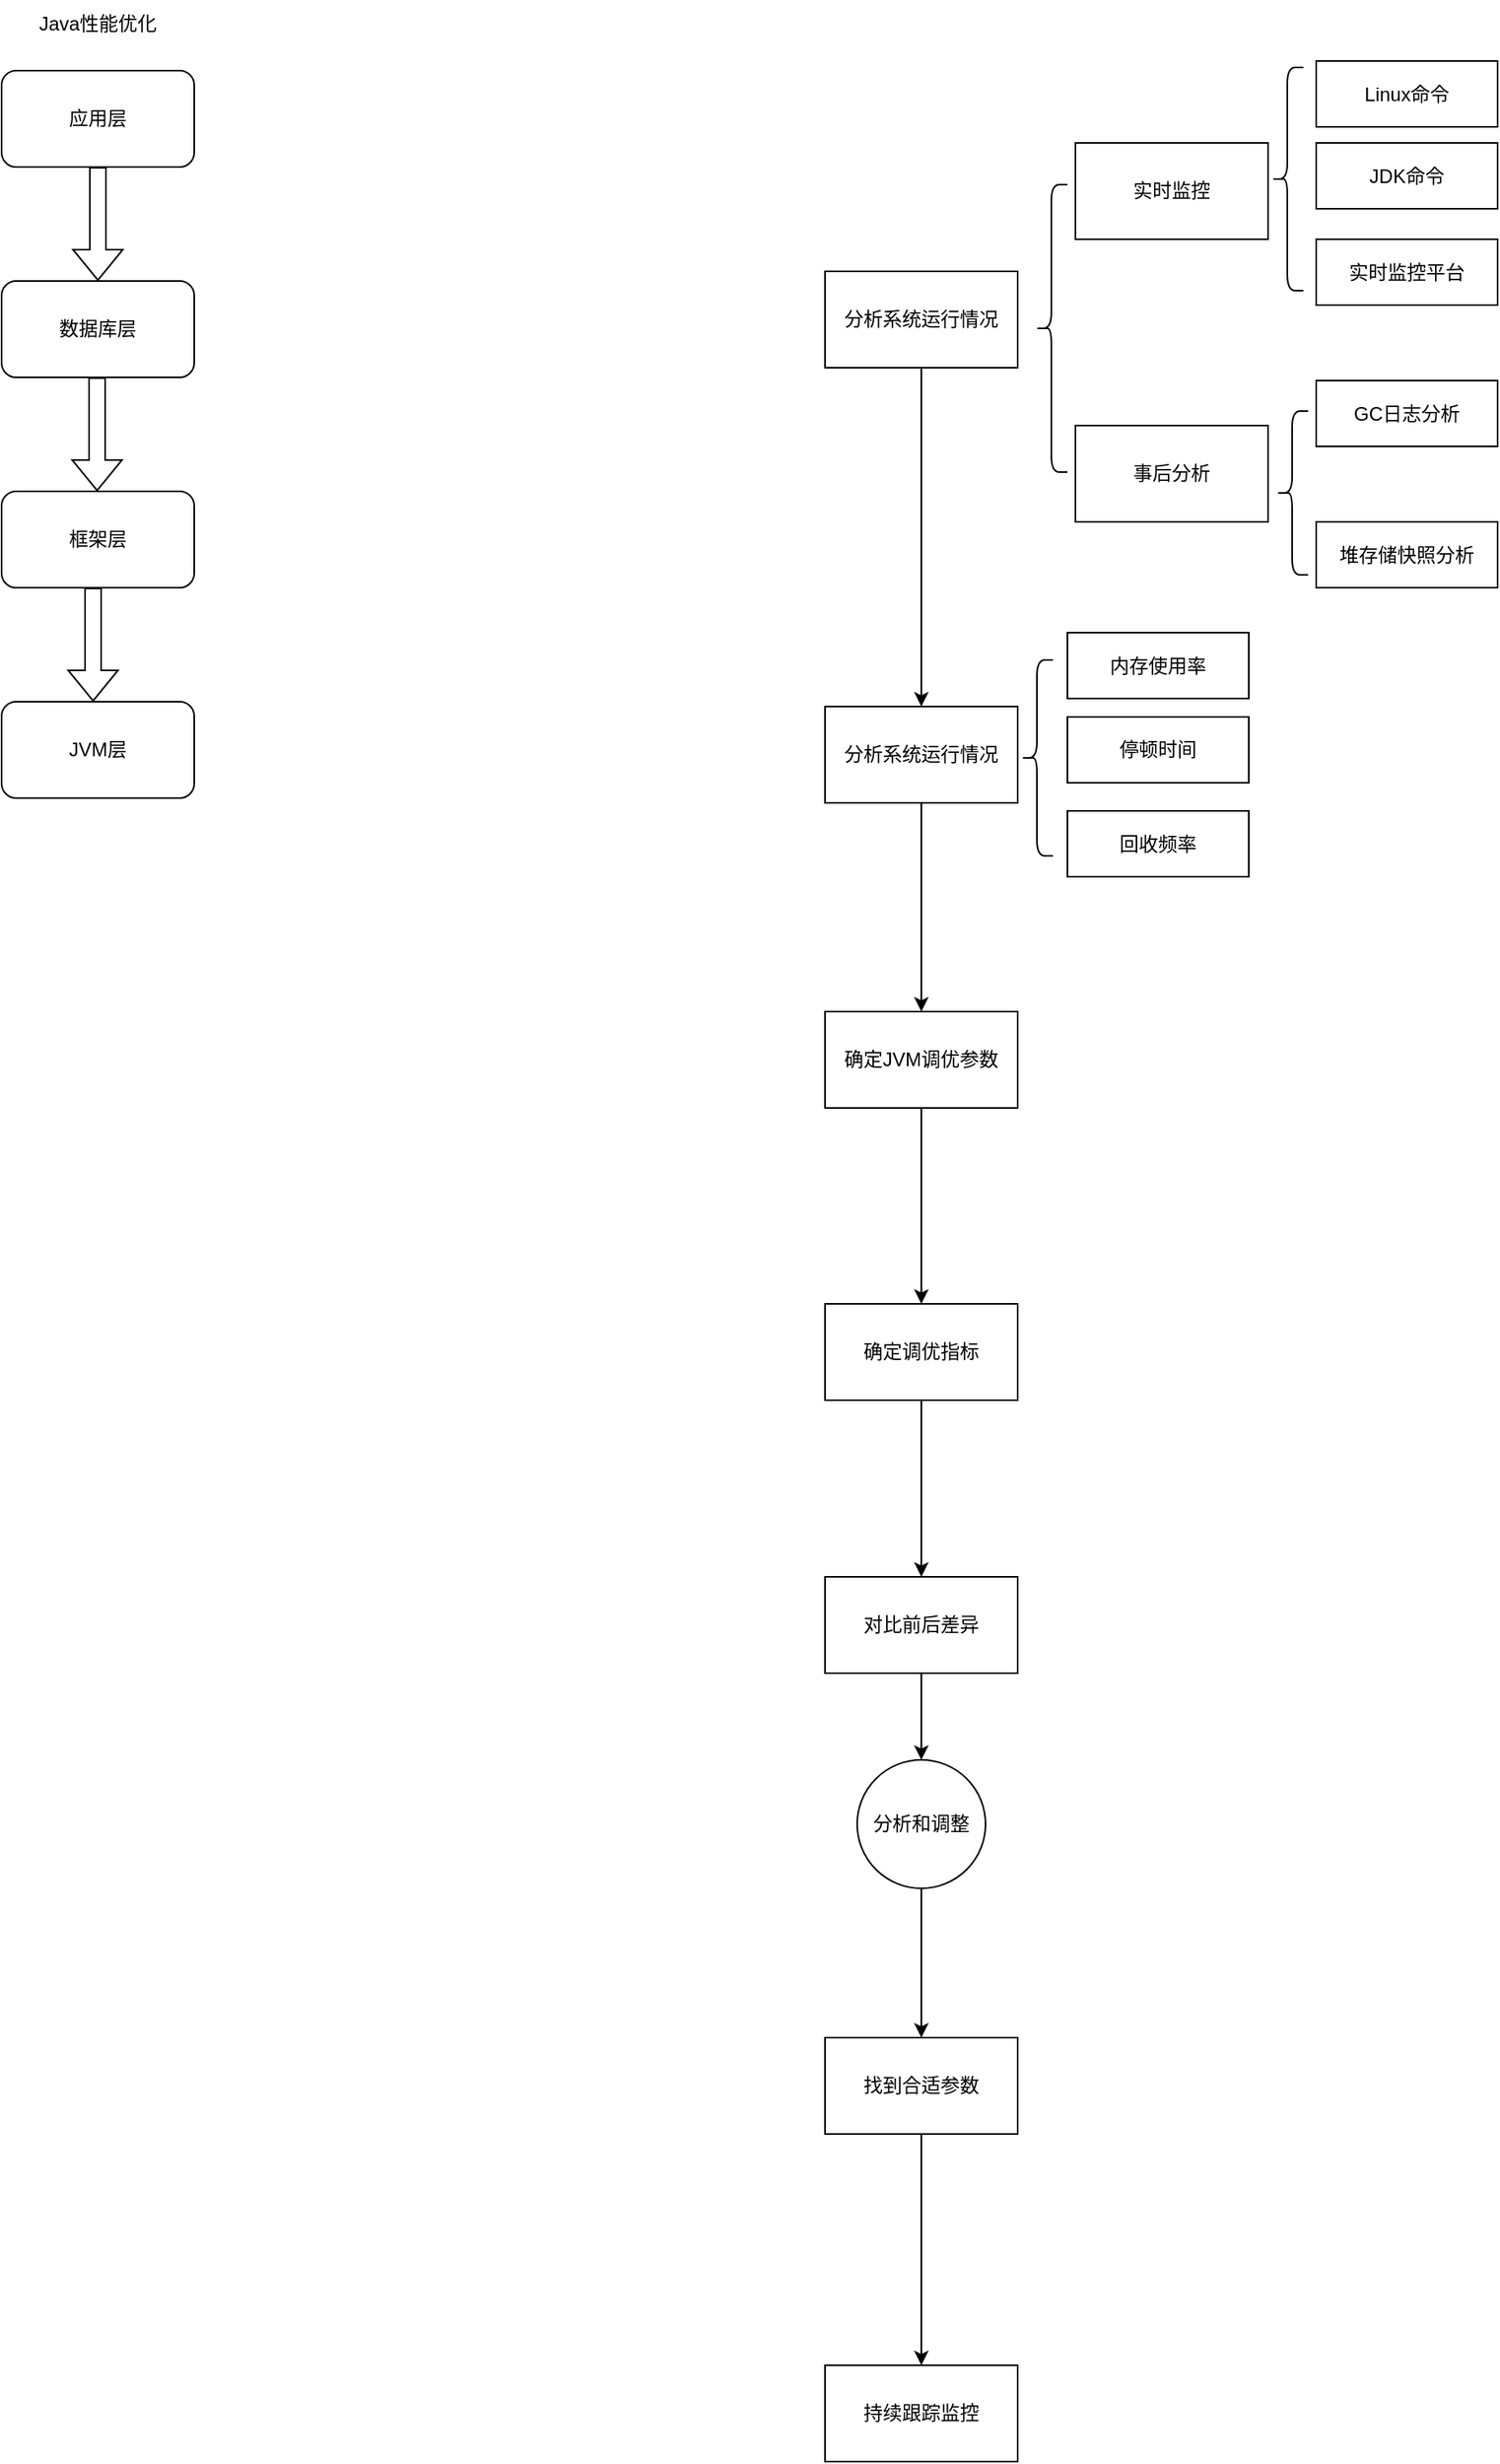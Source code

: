 <mxfile version="18.1.3" type="github">
  <diagram id="pBeodfwxheAi69SkBoUc" name="Page-1">
    <mxGraphModel dx="1221" dy="654" grid="0" gridSize="10" guides="1" tooltips="1" connect="1" arrows="1" fold="1" page="1" pageScale="1" pageWidth="1654" pageHeight="2336" math="0" shadow="0">
      <root>
        <mxCell id="0" />
        <mxCell id="1" parent="0" />
        <mxCell id="2X-Wz0oA8OI8aD3zsGNc-1" value="应用层" style="rounded=1;whiteSpace=wrap;html=1;" vertex="1" parent="1">
          <mxGeometry x="250" y="102" width="120" height="60" as="geometry" />
        </mxCell>
        <mxCell id="2X-Wz0oA8OI8aD3zsGNc-2" value="数据库层" style="rounded=1;whiteSpace=wrap;html=1;" vertex="1" parent="1">
          <mxGeometry x="250" y="233" width="120" height="60" as="geometry" />
        </mxCell>
        <mxCell id="2X-Wz0oA8OI8aD3zsGNc-3" value="框架层" style="rounded=1;whiteSpace=wrap;html=1;" vertex="1" parent="1">
          <mxGeometry x="250" y="364" width="120" height="60" as="geometry" />
        </mxCell>
        <mxCell id="2X-Wz0oA8OI8aD3zsGNc-4" value="JVM层" style="rounded=1;whiteSpace=wrap;html=1;" vertex="1" parent="1">
          <mxGeometry x="250" y="495" width="120" height="60" as="geometry" />
        </mxCell>
        <mxCell id="2X-Wz0oA8OI8aD3zsGNc-8" value="" style="shape=flexArrow;endArrow=classic;html=1;rounded=0;exitX=0.5;exitY=1;exitDx=0;exitDy=0;entryX=0.5;entryY=0;entryDx=0;entryDy=0;" edge="1" parent="1" source="2X-Wz0oA8OI8aD3zsGNc-1" target="2X-Wz0oA8OI8aD3zsGNc-2">
          <mxGeometry width="50" height="50" relative="1" as="geometry">
            <mxPoint x="695" y="420" as="sourcePoint" />
            <mxPoint x="745" y="370" as="targetPoint" />
          </mxGeometry>
        </mxCell>
        <mxCell id="2X-Wz0oA8OI8aD3zsGNc-9" value="" style="shape=flexArrow;endArrow=classic;html=1;rounded=0;exitX=0.5;exitY=1;exitDx=0;exitDy=0;entryX=0.5;entryY=0;entryDx=0;entryDy=0;" edge="1" parent="1">
          <mxGeometry width="50" height="50" relative="1" as="geometry">
            <mxPoint x="309.5" y="293" as="sourcePoint" />
            <mxPoint x="309.5" y="364" as="targetPoint" />
          </mxGeometry>
        </mxCell>
        <mxCell id="2X-Wz0oA8OI8aD3zsGNc-10" value="" style="shape=flexArrow;endArrow=classic;html=1;rounded=0;exitX=0.5;exitY=1;exitDx=0;exitDy=0;entryX=0.5;entryY=0;entryDx=0;entryDy=0;" edge="1" parent="1">
          <mxGeometry width="50" height="50" relative="1" as="geometry">
            <mxPoint x="307" y="424" as="sourcePoint" />
            <mxPoint x="307" y="495" as="targetPoint" />
          </mxGeometry>
        </mxCell>
        <mxCell id="2X-Wz0oA8OI8aD3zsGNc-13" value="Java性能优化" style="text;html=1;strokeColor=none;fillColor=none;align=center;verticalAlign=middle;whiteSpace=wrap;rounded=0;" vertex="1" parent="1">
          <mxGeometry x="252" y="58" width="116" height="30" as="geometry" />
        </mxCell>
        <mxCell id="2X-Wz0oA8OI8aD3zsGNc-43" style="edgeStyle=orthogonalEdgeStyle;rounded=0;orthogonalLoop=1;jettySize=auto;html=1;exitX=0.5;exitY=1;exitDx=0;exitDy=0;" edge="1" parent="1" source="2X-Wz0oA8OI8aD3zsGNc-14" target="2X-Wz0oA8OI8aD3zsGNc-32">
          <mxGeometry relative="1" as="geometry" />
        </mxCell>
        <mxCell id="2X-Wz0oA8OI8aD3zsGNc-14" value="分析系统运行情况" style="rounded=0;whiteSpace=wrap;html=1;" vertex="1" parent="1">
          <mxGeometry x="763" y="227" width="120" height="60" as="geometry" />
        </mxCell>
        <mxCell id="2X-Wz0oA8OI8aD3zsGNc-15" value="实时监控" style="rounded=0;whiteSpace=wrap;html=1;" vertex="1" parent="1">
          <mxGeometry x="919" y="147" width="120" height="60" as="geometry" />
        </mxCell>
        <mxCell id="2X-Wz0oA8OI8aD3zsGNc-16" value="事后分析" style="rounded=0;whiteSpace=wrap;html=1;" vertex="1" parent="1">
          <mxGeometry x="919" y="323" width="120" height="60" as="geometry" />
        </mxCell>
        <mxCell id="2X-Wz0oA8OI8aD3zsGNc-19" value="" style="shape=curlyBracket;whiteSpace=wrap;html=1;rounded=1;" vertex="1" parent="1">
          <mxGeometry x="894" y="173" width="20" height="179" as="geometry" />
        </mxCell>
        <mxCell id="2X-Wz0oA8OI8aD3zsGNc-22" value="Linux命令" style="rounded=0;whiteSpace=wrap;html=1;" vertex="1" parent="1">
          <mxGeometry x="1069" y="96" width="113" height="41" as="geometry" />
        </mxCell>
        <mxCell id="2X-Wz0oA8OI8aD3zsGNc-24" value="JDK命令" style="rounded=0;whiteSpace=wrap;html=1;" vertex="1" parent="1">
          <mxGeometry x="1069" y="147" width="113" height="41" as="geometry" />
        </mxCell>
        <mxCell id="2X-Wz0oA8OI8aD3zsGNc-25" value="实时监控平台" style="rounded=0;whiteSpace=wrap;html=1;" vertex="1" parent="1">
          <mxGeometry x="1069" y="207" width="113" height="41" as="geometry" />
        </mxCell>
        <mxCell id="2X-Wz0oA8OI8aD3zsGNc-28" value="" style="shape=curlyBracket;whiteSpace=wrap;html=1;rounded=1;" vertex="1" parent="1">
          <mxGeometry x="1041" y="100" width="20" height="139" as="geometry" />
        </mxCell>
        <mxCell id="2X-Wz0oA8OI8aD3zsGNc-29" value="" style="shape=curlyBracket;whiteSpace=wrap;html=1;rounded=1;" vertex="1" parent="1">
          <mxGeometry x="1044" y="314" width="20" height="102" as="geometry" />
        </mxCell>
        <mxCell id="2X-Wz0oA8OI8aD3zsGNc-30" value="GC日志分析" style="rounded=0;whiteSpace=wrap;html=1;" vertex="1" parent="1">
          <mxGeometry x="1069" y="295" width="113" height="41" as="geometry" />
        </mxCell>
        <mxCell id="2X-Wz0oA8OI8aD3zsGNc-31" value="堆存储快照分析" style="rounded=0;whiteSpace=wrap;html=1;" vertex="1" parent="1">
          <mxGeometry x="1069" y="383" width="113" height="41" as="geometry" />
        </mxCell>
        <mxCell id="2X-Wz0oA8OI8aD3zsGNc-44" style="edgeStyle=orthogonalEdgeStyle;rounded=0;orthogonalLoop=1;jettySize=auto;html=1;exitX=0.5;exitY=1;exitDx=0;exitDy=0;" edge="1" parent="1" source="2X-Wz0oA8OI8aD3zsGNc-32" target="2X-Wz0oA8OI8aD3zsGNc-37">
          <mxGeometry relative="1" as="geometry" />
        </mxCell>
        <mxCell id="2X-Wz0oA8OI8aD3zsGNc-32" value="分析系统运行情况" style="rounded=0;whiteSpace=wrap;html=1;" vertex="1" parent="1">
          <mxGeometry x="763" y="498" width="120" height="60" as="geometry" />
        </mxCell>
        <mxCell id="2X-Wz0oA8OI8aD3zsGNc-33" value="内存使用率" style="rounded=0;whiteSpace=wrap;html=1;" vertex="1" parent="1">
          <mxGeometry x="914" y="452" width="113" height="41" as="geometry" />
        </mxCell>
        <mxCell id="2X-Wz0oA8OI8aD3zsGNc-34" value="停顿时间" style="rounded=0;whiteSpace=wrap;html=1;" vertex="1" parent="1">
          <mxGeometry x="914" y="504.5" width="113" height="41" as="geometry" />
        </mxCell>
        <mxCell id="2X-Wz0oA8OI8aD3zsGNc-35" value="回收频率" style="rounded=0;whiteSpace=wrap;html=1;" vertex="1" parent="1">
          <mxGeometry x="914" y="563" width="113" height="41" as="geometry" />
        </mxCell>
        <mxCell id="2X-Wz0oA8OI8aD3zsGNc-36" value="" style="shape=curlyBracket;whiteSpace=wrap;html=1;rounded=1;" vertex="1" parent="1">
          <mxGeometry x="885" y="469" width="20" height="122" as="geometry" />
        </mxCell>
        <mxCell id="2X-Wz0oA8OI8aD3zsGNc-45" style="edgeStyle=orthogonalEdgeStyle;rounded=0;orthogonalLoop=1;jettySize=auto;html=1;exitX=0.5;exitY=1;exitDx=0;exitDy=0;" edge="1" parent="1" source="2X-Wz0oA8OI8aD3zsGNc-37" target="2X-Wz0oA8OI8aD3zsGNc-38">
          <mxGeometry relative="1" as="geometry" />
        </mxCell>
        <mxCell id="2X-Wz0oA8OI8aD3zsGNc-37" value="确定JVM调优参数" style="rounded=0;whiteSpace=wrap;html=1;" vertex="1" parent="1">
          <mxGeometry x="763" y="688" width="120" height="60" as="geometry" />
        </mxCell>
        <mxCell id="2X-Wz0oA8OI8aD3zsGNc-47" style="edgeStyle=orthogonalEdgeStyle;rounded=0;orthogonalLoop=1;jettySize=auto;html=1;exitX=0.5;exitY=1;exitDx=0;exitDy=0;" edge="1" parent="1" source="2X-Wz0oA8OI8aD3zsGNc-38" target="2X-Wz0oA8OI8aD3zsGNc-39">
          <mxGeometry relative="1" as="geometry" />
        </mxCell>
        <mxCell id="2X-Wz0oA8OI8aD3zsGNc-38" value="确定调优指标" style="rounded=0;whiteSpace=wrap;html=1;" vertex="1" parent="1">
          <mxGeometry x="763" y="870" width="120" height="60" as="geometry" />
        </mxCell>
        <mxCell id="2X-Wz0oA8OI8aD3zsGNc-46" style="edgeStyle=orthogonalEdgeStyle;rounded=0;orthogonalLoop=1;jettySize=auto;html=1;exitX=0.5;exitY=1;exitDx=0;exitDy=0;entryX=0.5;entryY=0;entryDx=0;entryDy=0;" edge="1" parent="1" source="2X-Wz0oA8OI8aD3zsGNc-39" target="2X-Wz0oA8OI8aD3zsGNc-42">
          <mxGeometry relative="1" as="geometry" />
        </mxCell>
        <mxCell id="2X-Wz0oA8OI8aD3zsGNc-39" value="对比前后差异" style="rounded=0;whiteSpace=wrap;html=1;" vertex="1" parent="1">
          <mxGeometry x="763" y="1040" width="120" height="60" as="geometry" />
        </mxCell>
        <mxCell id="2X-Wz0oA8OI8aD3zsGNc-49" style="edgeStyle=orthogonalEdgeStyle;rounded=0;orthogonalLoop=1;jettySize=auto;html=1;entryX=0.5;entryY=0;entryDx=0;entryDy=0;" edge="1" parent="1" source="2X-Wz0oA8OI8aD3zsGNc-40" target="2X-Wz0oA8OI8aD3zsGNc-41">
          <mxGeometry relative="1" as="geometry" />
        </mxCell>
        <mxCell id="2X-Wz0oA8OI8aD3zsGNc-40" value="找到合适参数" style="rounded=0;whiteSpace=wrap;html=1;" vertex="1" parent="1">
          <mxGeometry x="763" y="1327" width="120" height="60" as="geometry" />
        </mxCell>
        <mxCell id="2X-Wz0oA8OI8aD3zsGNc-41" value="持续跟踪监控" style="rounded=0;whiteSpace=wrap;html=1;" vertex="1" parent="1">
          <mxGeometry x="763" y="1531" width="120" height="60" as="geometry" />
        </mxCell>
        <mxCell id="2X-Wz0oA8OI8aD3zsGNc-48" style="edgeStyle=orthogonalEdgeStyle;rounded=0;orthogonalLoop=1;jettySize=auto;html=1;exitX=0.5;exitY=1;exitDx=0;exitDy=0;" edge="1" parent="1" source="2X-Wz0oA8OI8aD3zsGNc-42" target="2X-Wz0oA8OI8aD3zsGNc-40">
          <mxGeometry relative="1" as="geometry" />
        </mxCell>
        <mxCell id="2X-Wz0oA8OI8aD3zsGNc-42" value="分析和调整" style="ellipse;whiteSpace=wrap;html=1;aspect=fixed;" vertex="1" parent="1">
          <mxGeometry x="783" y="1154" width="80" height="80" as="geometry" />
        </mxCell>
      </root>
    </mxGraphModel>
  </diagram>
</mxfile>
